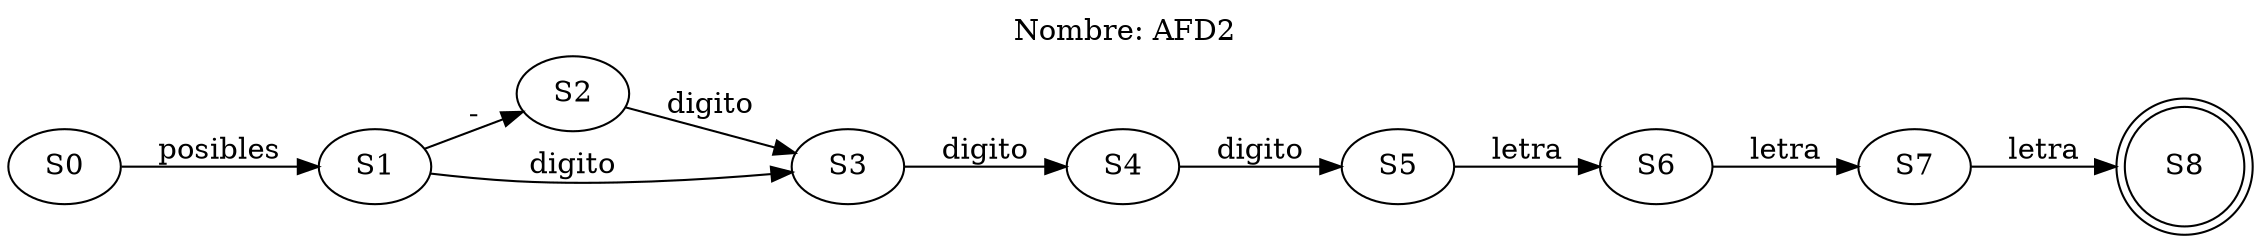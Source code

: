 digraph dibujo{ 
rankdir=LR; 
label = "Nombre: AFD2 " 
 labelloc = "t";  
S0->S1 [ label= "posibles" ]; 
S1->S2 [ label= "-" ]; 
S1->S3 [ label= "digito" ]; 
S2->S3 [ label= "digito" ]; 
S3->S4 [ label= "digito" ]; 
S4->S5 [ label= "digito" ]; 
S5->S6 [ label= "letra" ]; 
S6->S7 [ label= "letra" ]; 
S7->S8 [ label= "letra" ]; 
S8 [shape=doublecircle label = " S8 " ]; 
 }
